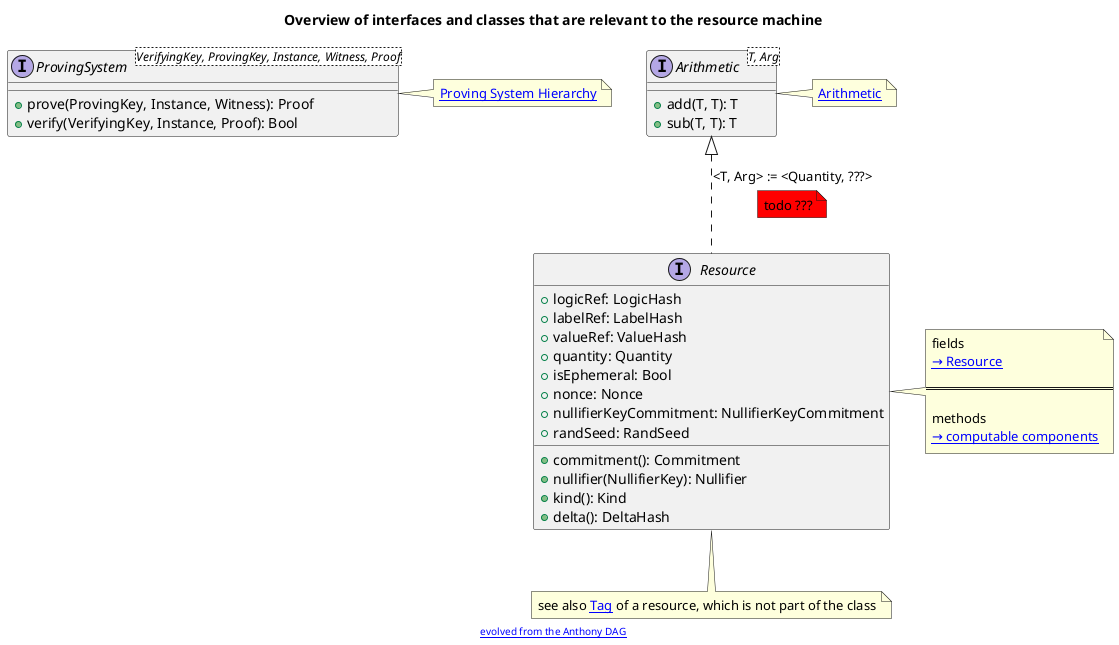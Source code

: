 @startuml
' This is an overview of interfaces and classes that are relevant to the resource machine
title
Overview of interfaces and classes that are relevant to the resource machine
end title

interface "ProvingSystem<VerifyingKey, ProvingKey, Instance, Witness, Proof>" as ProvingSystem {
        +prove(ProvingKey, Instance, Witness): Proof
        +verify(VerifyingKey, Instance, Proof): Bool
}
note right
[[https://specs.anoma.net/v0.1.4/arch/system/state/resource_machine/primitive_interfaces/proving_system/index.html#proving-system-hierarchy Proving System Hierarchy]]
end note

' This is the interface of a `Arithmetic`
' TODO: do we want a group structure on T
interface "Arithmetic<T, Arg>" as Arithmetic {
        +add(T, T): T
        +sub(T, T): T
        ' do we want a zero TODO
}
note right
[[https://specs.anoma.net/v0.1.4/arch/system/state/resource_machine/primitive_interfaces/fixed_size_type/arithmetic.html Arithmetic]]
end note

'note below
' This is actually an additive group.
'end note

' This is the interface of a `resource`
interface Resource {
        ' logic reference, a logic hash
        +logicRef: LogicHash
        ' logic reference, a label hash
        +labelRef: LabelHash
        ' value reference, a value hash
        +valueRef: ValueHash
        ' quantity of Quantity type
        +quantity: Quantity
        ' whether or not the resource is ephemeral
        +isEphemeral: Bool
        ' nonce, a number used once
        +nonce: Nonce
        ' the nullifier key commitment
        +nullifierKeyCommitment: NullifierKeyCommitment
        ' a seed for pseudo-random number generation
        +randSeed: RandSeed
        ' computing a commitment to the resource
        +commitment(): Commitment
        ' computing the nullifier for this resource (requires the NK)
        +nullifier(NullifierKey): Nullifier
        ' computing the kind
        +kind(): Kind
        ' computing the delta
        +delta(): DeltaHash
}
note right of Resource
        fields
        [[https://specs.anoma.net/v0.1.4/arch/system/state/resource_machine/data_structures/resource/index.html#resource → Resource]]

        ===

        methods
        [[https://specs.anoma.net/v0.1.4/arch/system/state/resource_machine/primitive_interfaces/fixed_size_type/hash.html#hash-interface-diagram → computable components]]
end note
note bottom of Resource
see also [[https://specs.anoma.net/v0.1.4/arch/system/state/resource_machine/data_structures/resource/computable_components/introduction.html?h=resource+tag#tag Tag]] of a resource, which is not part of the class
end note

Arithmetic <|-[dashed]- Resource: <T, Arg> := <Quantity, ???>
note bottom on link #red
todo ???
end note

'--------------------------------------------------------------------------------'
footer "[[https://tinyurl.com/anthonydag evolved from the Anthony DAG]]"
@enduml
